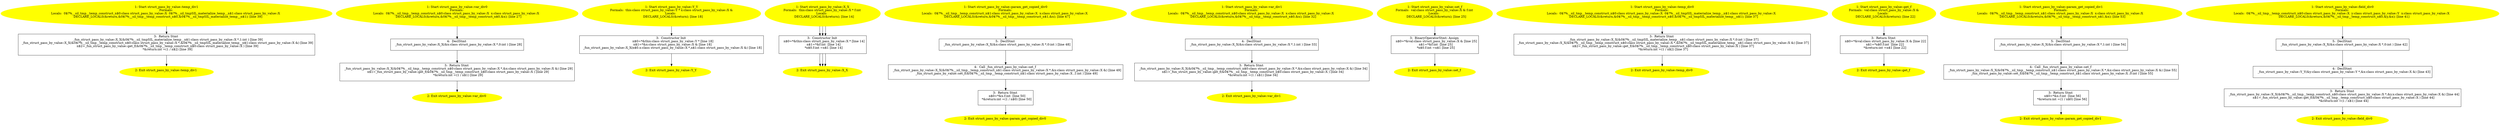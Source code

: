 /* @generated */
digraph iCFG {
"struct_pass_by_value::temp_div13" [label="3:  Return Stmt \n   _fun_struct_pass_by_value::X_X(&0$?%__sil_tmpSIL_materialize_temp__n$1:class struct_pass_by_value::X *,1:int ) [line 39]\n  _fun_struct_pass_by_value::X_X(&0$?%__sil_tmp__temp_construct_n$0:class struct_pass_by_value::X *,&0$?%__sil_tmpSIL_materialize_temp__n$1:class struct_pass_by_value::X &) [line 39]\n  n$2=_fun_struct_pass_by_value::get_f(&0$?%__sil_tmp__temp_construct_n$0:class struct_pass_by_value::X ) [line 39]\n  *&return:int =(1 / n$2) [line 39]\n " shape="box"]
	

	 "struct_pass_by_value::temp_div13" -> "struct_pass_by_value::temp_div12" ;
"struct_pass_by_value::temp_div12" [label="2: Exit struct_pass_by_value::temp_div1 \n  " color=yellow style=filled]
	

"struct_pass_by_value::temp_div11" [label="1: Start struct_pass_by_value::temp_div1\nFormals: \nLocals:  0$?%__sil_tmp__temp_construct_n$0:class struct_pass_by_value::X  0$?%__sil_tmpSIL_materialize_temp__n$1:class struct_pass_by_value::X  \n   DECLARE_LOCALS(&return,&0$?%__sil_tmp__temp_construct_n$0,&0$?%__sil_tmpSIL_materialize_temp__n$1); [line 39]\n " color=yellow style=filled]
	

	 "struct_pass_by_value::temp_div11" -> "struct_pass_by_value::temp_div13" ;
"struct_pass_by_value::var_div04" [label="4:  DeclStmt \n   _fun_struct_pass_by_value::X_X(&x:class struct_pass_by_value::X *,0:int ) [line 28]\n " shape="box"]
	

	 "struct_pass_by_value::var_div04" -> "struct_pass_by_value::var_div03" ;
"struct_pass_by_value::var_div03" [label="3:  Return Stmt \n   _fun_struct_pass_by_value::X_X(&0$?%__sil_tmp__temp_construct_n$0:class struct_pass_by_value::X *,&x:class struct_pass_by_value::X &) [line 29]\n  n$1=_fun_struct_pass_by_value::get_f(&0$?%__sil_tmp__temp_construct_n$0:class struct_pass_by_value::X ) [line 29]\n  *&return:int =(1 / n$1) [line 29]\n " shape="box"]
	

	 "struct_pass_by_value::var_div03" -> "struct_pass_by_value::var_div02" ;
"struct_pass_by_value::var_div02" [label="2: Exit struct_pass_by_value::var_div0 \n  " color=yellow style=filled]
	

"struct_pass_by_value::var_div01" [label="1: Start struct_pass_by_value::var_div0\nFormals: \nLocals:  0$?%__sil_tmp__temp_construct_n$0:class struct_pass_by_value::X  x:class struct_pass_by_value::X  \n   DECLARE_LOCALS(&return,&0$?%__sil_tmp__temp_construct_n$0,&x); [line 27]\n " color=yellow style=filled]
	

	 "struct_pass_by_value::var_div01" -> "struct_pass_by_value::var_div04" ;
"struct_pass_by_value::Y_Y3" [label="3:  Constructor Init \n   n$0=*&this:class struct_pass_by_value::Y * [line 18]\n  n$1=*&x:class struct_pass_by_value::X & [line 18]\n  _fun_struct_pass_by_value::X_X(n$0.x:class struct_pass_by_value::X *,n$1:class struct_pass_by_value::X &) [line 18]\n " shape="box"]
	

	 "struct_pass_by_value::Y_Y3" -> "struct_pass_by_value::Y_Y2" ;
"struct_pass_by_value::Y_Y2" [label="2: Exit struct_pass_by_value::Y_Y \n  " color=yellow style=filled]
	

"struct_pass_by_value::Y_Y1" [label="1: Start struct_pass_by_value::Y_Y\nFormals:  this:class struct_pass_by_value::Y * x:class struct_pass_by_value::X &\nLocals:  \n   DECLARE_LOCALS(&return); [line 18]\n " color=yellow style=filled]
	

	 "struct_pass_by_value::Y_Y1" -> "struct_pass_by_value::Y_Y3" ;
"struct_pass_by_value::X_X3" [label="3:  Constructor Init \n   n$0=*&this:class struct_pass_by_value::X * [line 12]\n  n$1=*&__param_0:class struct_pass_by_value::X & [line 12]\n  n$2=*n$1.f:int  [line 12]\n  *n$0.f:int =n$2 [line 12]\n " shape="box"]
	

	 "struct_pass_by_value::X_X3" -> "struct_pass_by_value::X_X2" ;
"struct_pass_by_value::X_X2" [label="2: Exit struct_pass_by_value::X_X \n  " color=yellow style=filled]
	

"struct_pass_by_value::X_X1" [label="1: Start struct_pass_by_value::X_X\nFormals:  this:class struct_pass_by_value::X * __param_0:class struct_pass_by_value::X &\nLocals:  \n   DECLARE_LOCALS(&return); [line 12]\n " color=yellow style=filled]
	

	 "struct_pass_by_value::X_X1" -> "struct_pass_by_value::X_X3" ;
"struct_pass_by_value::param_get_copied_div05" [label="5:  DeclStmt \n   _fun_struct_pass_by_value::X_X(&x:class struct_pass_by_value::X *,0:int ) [line 48]\n " shape="box"]
	

	 "struct_pass_by_value::param_get_copied_div05" -> "struct_pass_by_value::param_get_copied_div04" ;
"struct_pass_by_value::param_get_copied_div04" [label="4:  Call _fun_struct_pass_by_value::set_f \n   _fun_struct_pass_by_value::X_X(&0$?%__sil_tmp__temp_construct_n$1:class struct_pass_by_value::X *,&x:class struct_pass_by_value::X &) [line 49]\n  _fun_struct_pass_by_value::set_f(&0$?%__sil_tmp__temp_construct_n$1:class struct_pass_by_value::X ,1:int ) [line 49]\n " shape="box"]
	

	 "struct_pass_by_value::param_get_copied_div04" -> "struct_pass_by_value::param_get_copied_div03" ;
"struct_pass_by_value::param_get_copied_div03" [label="3:  Return Stmt \n   n$0=*&x.f:int  [line 50]\n  *&return:int =(1 / n$0) [line 50]\n " shape="box"]
	

	 "struct_pass_by_value::param_get_copied_div03" -> "struct_pass_by_value::param_get_copied_div02" ;
"struct_pass_by_value::param_get_copied_div02" [label="2: Exit struct_pass_by_value::param_get_copied_div0 \n  " color=yellow style=filled]
	

"struct_pass_by_value::param_get_copied_div01" [label="1: Start struct_pass_by_value::param_get_copied_div0\nFormals: \nLocals:  0$?%__sil_tmp__temp_construct_n$1:class struct_pass_by_value::X  x:class struct_pass_by_value::X  \n   DECLARE_LOCALS(&return,&0$?%__sil_tmp__temp_construct_n$1,&x); [line 47]\n " color=yellow style=filled]
	

	 "struct_pass_by_value::param_get_copied_div01" -> "struct_pass_by_value::param_get_copied_div05" ;
"struct_pass_by_value::var_div14" [label="4:  DeclStmt \n   _fun_struct_pass_by_value::X_X(&x:class struct_pass_by_value::X *,1:int ) [line 33]\n " shape="box"]
	

	 "struct_pass_by_value::var_div14" -> "struct_pass_by_value::var_div13" ;
"struct_pass_by_value::var_div13" [label="3:  Return Stmt \n   _fun_struct_pass_by_value::X_X(&0$?%__sil_tmp__temp_construct_n$0:class struct_pass_by_value::X *,&x:class struct_pass_by_value::X &) [line 34]\n  n$1=_fun_struct_pass_by_value::get_f(&0$?%__sil_tmp__temp_construct_n$0:class struct_pass_by_value::X ) [line 34]\n  *&return:int =(1 / n$1) [line 34]\n " shape="box"]
	

	 "struct_pass_by_value::var_div13" -> "struct_pass_by_value::var_div12" ;
"struct_pass_by_value::var_div12" [label="2: Exit struct_pass_by_value::var_div1 \n  " color=yellow style=filled]
	

"struct_pass_by_value::var_div11" [label="1: Start struct_pass_by_value::var_div1\nFormals: \nLocals:  0$?%__sil_tmp__temp_construct_n$0:class struct_pass_by_value::X  x:class struct_pass_by_value::X  \n   DECLARE_LOCALS(&return,&0$?%__sil_tmp__temp_construct_n$0,&x); [line 32]\n " color=yellow style=filled]
	

	 "struct_pass_by_value::var_div11" -> "struct_pass_by_value::var_div14" ;
"struct_pass_by_value::set_f3" [label="3:  BinaryOperatorStmt: Assign \n   n$0=*&val:class struct_pass_by_value::X & [line 25]\n  n$1=*&f:int  [line 25]\n  *n$0.f:int =n$1 [line 25]\n " shape="box"]
	

	 "struct_pass_by_value::set_f3" -> "struct_pass_by_value::set_f2" ;
"struct_pass_by_value::set_f2" [label="2: Exit struct_pass_by_value::set_f \n  " color=yellow style=filled]
	

"struct_pass_by_value::set_f1" [label="1: Start struct_pass_by_value::set_f\nFormals:  val:class struct_pass_by_value::X & f:int \nLocals:  \n   DECLARE_LOCALS(&return); [line 25]\n " color=yellow style=filled]
	

	 "struct_pass_by_value::set_f1" -> "struct_pass_by_value::set_f3" ;
"struct_pass_by_value::temp_div03" [label="3:  Return Stmt \n   _fun_struct_pass_by_value::X_X(&0$?%__sil_tmpSIL_materialize_temp__n$1:class struct_pass_by_value::X *,0:int ) [line 37]\n  _fun_struct_pass_by_value::X_X(&0$?%__sil_tmp__temp_construct_n$0:class struct_pass_by_value::X *,&0$?%__sil_tmpSIL_materialize_temp__n$1:class struct_pass_by_value::X &) [line 37]\n  n$2=_fun_struct_pass_by_value::get_f(&0$?%__sil_tmp__temp_construct_n$0:class struct_pass_by_value::X ) [line 37]\n  *&return:int =(1 / n$2) [line 37]\n " shape="box"]
	

	 "struct_pass_by_value::temp_div03" -> "struct_pass_by_value::temp_div02" ;
"struct_pass_by_value::temp_div02" [label="2: Exit struct_pass_by_value::temp_div0 \n  " color=yellow style=filled]
	

"struct_pass_by_value::temp_div01" [label="1: Start struct_pass_by_value::temp_div0\nFormals: \nLocals:  0$?%__sil_tmp__temp_construct_n$0:class struct_pass_by_value::X  0$?%__sil_tmpSIL_materialize_temp__n$1:class struct_pass_by_value::X  \n   DECLARE_LOCALS(&return,&0$?%__sil_tmp__temp_construct_n$0,&0$?%__sil_tmpSIL_materialize_temp__n$1); [line 37]\n " color=yellow style=filled]
	

	 "struct_pass_by_value::temp_div01" -> "struct_pass_by_value::temp_div03" ;
"struct_pass_by_value::X_X3" [label="3:  Constructor Init \n   n$0=*&this:class struct_pass_by_value::X * [line 12]\n  n$1=*&__param_0:class struct_pass_by_value::X & [line 12]\n  n$2=*n$1.f:int  [line 12]\n  *n$0.f:int =n$2 [line 12]\n " shape="box"]
	

	 "struct_pass_by_value::X_X3" -> "struct_pass_by_value::X_X2" ;
"struct_pass_by_value::X_X2" [label="2: Exit struct_pass_by_value::X_X \n  " color=yellow style=filled]
	

"struct_pass_by_value::X_X1" [label="1: Start struct_pass_by_value::X_X\nFormals:  this:class struct_pass_by_value::X * __param_0:class struct_pass_by_value::X &\nLocals:  \n   DECLARE_LOCALS(&return); [line 12]\n " color=yellow style=filled]
	

	 "struct_pass_by_value::X_X1" -> "struct_pass_by_value::X_X3" ;
"struct_pass_by_value::X_X3" [label="3:  Constructor Init \n   n$0=*&this:class struct_pass_by_value::X * [line 14]\n  n$1=*&f:int  [line 14]\n  *n$0.f:int =n$1 [line 14]\n " shape="box"]
	

	 "struct_pass_by_value::X_X3" -> "struct_pass_by_value::X_X2" ;
"struct_pass_by_value::X_X2" [label="2: Exit struct_pass_by_value::X_X \n  " color=yellow style=filled]
	

"struct_pass_by_value::X_X1" [label="1: Start struct_pass_by_value::X_X\nFormals:  this:class struct_pass_by_value::X * f:int \nLocals:  \n   DECLARE_LOCALS(&return); [line 14]\n " color=yellow style=filled]
	

	 "struct_pass_by_value::X_X1" -> "struct_pass_by_value::X_X3" ;
"struct_pass_by_value::get_f3" [label="3:  Return Stmt \n   n$0=*&val:class struct_pass_by_value::X & [line 22]\n  n$1=*n$0.f:int  [line 22]\n  *&return:int =n$1 [line 22]\n " shape="box"]
	

	 "struct_pass_by_value::get_f3" -> "struct_pass_by_value::get_f2" ;
"struct_pass_by_value::get_f2" [label="2: Exit struct_pass_by_value::get_f \n  " color=yellow style=filled]
	

"struct_pass_by_value::get_f1" [label="1: Start struct_pass_by_value::get_f\nFormals:  val:class struct_pass_by_value::X &\nLocals:  \n   DECLARE_LOCALS(&return); [line 22]\n " color=yellow style=filled]
	

	 "struct_pass_by_value::get_f1" -> "struct_pass_by_value::get_f3" ;
"struct_pass_by_value::param_get_copied_div15" [label="5:  DeclStmt \n   _fun_struct_pass_by_value::X_X(&x:class struct_pass_by_value::X *,1:int ) [line 54]\n " shape="box"]
	

	 "struct_pass_by_value::param_get_copied_div15" -> "struct_pass_by_value::param_get_copied_div14" ;
"struct_pass_by_value::param_get_copied_div14" [label="4:  Call _fun_struct_pass_by_value::set_f \n   _fun_struct_pass_by_value::X_X(&0$?%__sil_tmp__temp_construct_n$1:class struct_pass_by_value::X *,&x:class struct_pass_by_value::X &) [line 55]\n  _fun_struct_pass_by_value::set_f(&0$?%__sil_tmp__temp_construct_n$1:class struct_pass_by_value::X ,0:int ) [line 55]\n " shape="box"]
	

	 "struct_pass_by_value::param_get_copied_div14" -> "struct_pass_by_value::param_get_copied_div13" ;
"struct_pass_by_value::param_get_copied_div13" [label="3:  Return Stmt \n   n$0=*&x.f:int  [line 56]\n  *&return:int =(1 / n$0) [line 56]\n " shape="box"]
	

	 "struct_pass_by_value::param_get_copied_div13" -> "struct_pass_by_value::param_get_copied_div12" ;
"struct_pass_by_value::param_get_copied_div12" [label="2: Exit struct_pass_by_value::param_get_copied_div1 \n  " color=yellow style=filled]
	

"struct_pass_by_value::param_get_copied_div11" [label="1: Start struct_pass_by_value::param_get_copied_div1\nFormals: \nLocals:  0$?%__sil_tmp__temp_construct_n$1:class struct_pass_by_value::X  x:class struct_pass_by_value::X  \n   DECLARE_LOCALS(&return,&0$?%__sil_tmp__temp_construct_n$1,&x); [line 53]\n " color=yellow style=filled]
	

	 "struct_pass_by_value::param_get_copied_div11" -> "struct_pass_by_value::param_get_copied_div15" ;
"struct_pass_by_value::field_div05" [label="5:  DeclStmt \n   _fun_struct_pass_by_value::X_X(&x:class struct_pass_by_value::X *,0:int ) [line 42]\n " shape="box"]
	

	 "struct_pass_by_value::field_div05" -> "struct_pass_by_value::field_div04" ;
"struct_pass_by_value::field_div04" [label="4:  DeclStmt \n   _fun_struct_pass_by_value::Y_Y(&y:class struct_pass_by_value::Y *,&x:class struct_pass_by_value::X &) [line 43]\n " shape="box"]
	

	 "struct_pass_by_value::field_div04" -> "struct_pass_by_value::field_div03" ;
"struct_pass_by_value::field_div03" [label="3:  Return Stmt \n   _fun_struct_pass_by_value::X_X(&0$?%__sil_tmp__temp_construct_n$0:class struct_pass_by_value::X *,&y.x:class struct_pass_by_value::X &) [line 44]\n  n$1=_fun_struct_pass_by_value::get_f(&0$?%__sil_tmp__temp_construct_n$0:class struct_pass_by_value::X ) [line 44]\n  *&return:int =(1 / n$1) [line 44]\n " shape="box"]
	

	 "struct_pass_by_value::field_div03" -> "struct_pass_by_value::field_div02" ;
"struct_pass_by_value::field_div02" [label="2: Exit struct_pass_by_value::field_div0 \n  " color=yellow style=filled]
	

"struct_pass_by_value::field_div01" [label="1: Start struct_pass_by_value::field_div0\nFormals: \nLocals:  0$?%__sil_tmp__temp_construct_n$0:class struct_pass_by_value::X  y:class struct_pass_by_value::Y  x:class struct_pass_by_value::X  \n   DECLARE_LOCALS(&return,&0$?%__sil_tmp__temp_construct_n$0,&y,&x); [line 41]\n " color=yellow style=filled]
	

	 "struct_pass_by_value::field_div01" -> "struct_pass_by_value::field_div05" ;
}
